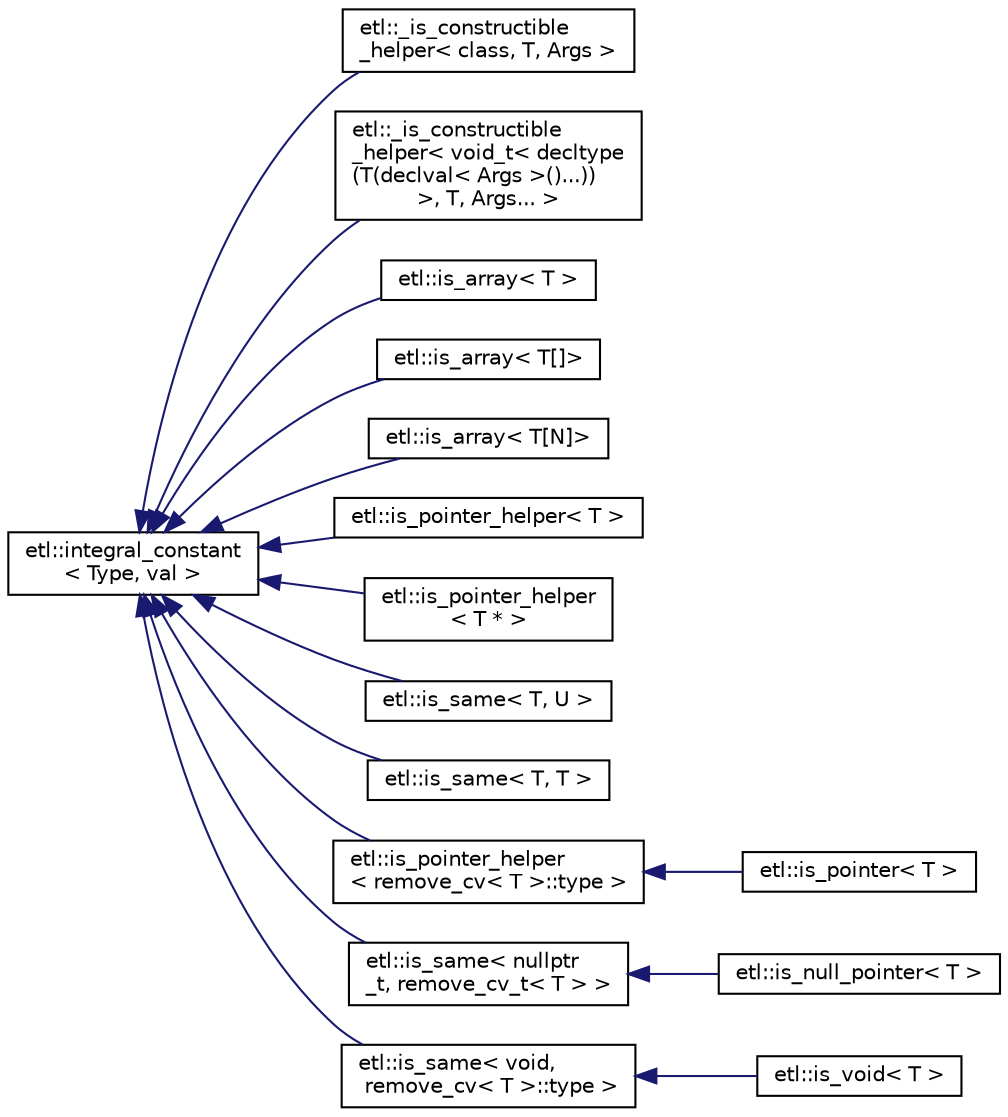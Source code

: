 digraph "Graphical Class Hierarchy"
{
  edge [fontname="Helvetica",fontsize="10",labelfontname="Helvetica",labelfontsize="10"];
  node [fontname="Helvetica",fontsize="10",shape=record];
  rankdir="LR";
  Node0 [label="etl::integral_constant\l\< Type, val \>",height=0.2,width=0.4,color="black", fillcolor="white", style="filled",URL="$structetl_1_1integral__constant.html"];
  Node0 -> Node1 [dir="back",color="midnightblue",fontsize="10",style="solid",fontname="Helvetica"];
  Node1 [label="etl::_is_constructible\l_helper\< class, T, Args \>",height=0.2,width=0.4,color="black", fillcolor="white", style="filled",URL="$structetl_1_1__is__constructible__helper.html"];
  Node0 -> Node2 [dir="back",color="midnightblue",fontsize="10",style="solid",fontname="Helvetica"];
  Node2 [label="etl::_is_constructible\l_helper\< void_t\< decltype\l(T(declval\< Args \>()...))\l\>, T, Args... \>",height=0.2,width=0.4,color="black", fillcolor="white", style="filled",URL="$structetl_1_1__is__constructible__helper_3_01void__t_3_01decltype_07T_07declval_3_01Args_01_4_0759a3035bfa43f6c5f012f6cdb10d3f4a.html"];
  Node0 -> Node3 [dir="back",color="midnightblue",fontsize="10",style="solid",fontname="Helvetica"];
  Node3 [label="etl::is_array\< T \>",height=0.2,width=0.4,color="black", fillcolor="white", style="filled",URL="$structetl_1_1is__array.html"];
  Node0 -> Node4 [dir="back",color="midnightblue",fontsize="10",style="solid",fontname="Helvetica"];
  Node4 [label="etl::is_array\< T[]\>",height=0.2,width=0.4,color="black", fillcolor="white", style="filled",URL="$structetl_1_1is__array_3_01T[]_4.html"];
  Node0 -> Node5 [dir="back",color="midnightblue",fontsize="10",style="solid",fontname="Helvetica"];
  Node5 [label="etl::is_array\< T[N]\>",height=0.2,width=0.4,color="black", fillcolor="white", style="filled",URL="$structetl_1_1is__array_3_01T[N]_4.html"];
  Node0 -> Node6 [dir="back",color="midnightblue",fontsize="10",style="solid",fontname="Helvetica"];
  Node6 [label="etl::is_pointer_helper\< T \>",height=0.2,width=0.4,color="black", fillcolor="white", style="filled",URL="$structetl_1_1is__pointer__helper.html"];
  Node0 -> Node7 [dir="back",color="midnightblue",fontsize="10",style="solid",fontname="Helvetica"];
  Node7 [label="etl::is_pointer_helper\l\< T * \>",height=0.2,width=0.4,color="black", fillcolor="white", style="filled",URL="$structetl_1_1is__pointer__helper_3_01T_01_5_01_4.html"];
  Node0 -> Node8 [dir="back",color="midnightblue",fontsize="10",style="solid",fontname="Helvetica"];
  Node8 [label="etl::is_same\< T, U \>",height=0.2,width=0.4,color="black", fillcolor="white", style="filled",URL="$structetl_1_1is__same.html",tooltip="If T and U name the same type (taking into account const/volatile qualifications), provides the member constant value equal to true. Otherwise value is false. "];
  Node0 -> Node9 [dir="back",color="midnightblue",fontsize="10",style="solid",fontname="Helvetica"];
  Node9 [label="etl::is_same\< T, T \>",height=0.2,width=0.4,color="black", fillcolor="white", style="filled",URL="$structetl_1_1is__same_3_01T_00_01T_01_4.html"];
  Node0 -> Node10 [dir="back",color="midnightblue",fontsize="10",style="solid",fontname="Helvetica"];
  Node10 [label="etl::is_pointer_helper\l\< remove_cv\< T \>::type \>",height=0.2,width=0.4,color="black", fillcolor="white", style="filled",URL="$structetl_1_1is__pointer__helper.html"];
  Node10 -> Node11 [dir="back",color="midnightblue",fontsize="10",style="solid",fontname="Helvetica"];
  Node11 [label="etl::is_pointer\< T \>",height=0.2,width=0.4,color="black", fillcolor="white", style="filled",URL="$structetl_1_1is__pointer.html"];
  Node0 -> Node12 [dir="back",color="midnightblue",fontsize="10",style="solid",fontname="Helvetica"];
  Node12 [label="etl::is_same\< nullptr\l_t, remove_cv_t\< T \> \>",height=0.2,width=0.4,color="black", fillcolor="white", style="filled",URL="$structetl_1_1is__same.html"];
  Node12 -> Node13 [dir="back",color="midnightblue",fontsize="10",style="solid",fontname="Helvetica"];
  Node13 [label="etl::is_null_pointer\< T \>",height=0.2,width=0.4,color="black", fillcolor="white", style="filled",URL="$structetl_1_1is__null__pointer.html"];
  Node0 -> Node14 [dir="back",color="midnightblue",fontsize="10",style="solid",fontname="Helvetica"];
  Node14 [label="etl::is_same\< void,\l remove_cv\< T \>::type \>",height=0.2,width=0.4,color="black", fillcolor="white", style="filled",URL="$structetl_1_1is__same.html"];
  Node14 -> Node15 [dir="back",color="midnightblue",fontsize="10",style="solid",fontname="Helvetica"];
  Node15 [label="etl::is_void\< T \>",height=0.2,width=0.4,color="black", fillcolor="white", style="filled",URL="$structetl_1_1is__void.html",tooltip="Define a member typedef only if a boolean constant is true. "];
}
